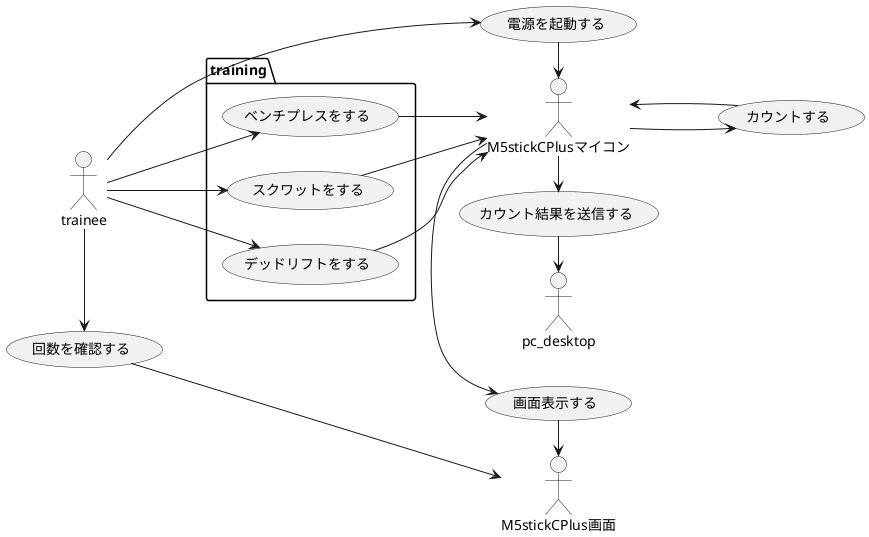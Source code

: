 @startuml
left to right direction
' actor
actor trainee
actor M5stickCPlusマイコン
actor M5stickCPlus画面
actor pc_desktop
' usecase
package training {
    usecase UC_train1 as "ベンチプレスをする"
    usecase UC_train2 as "スクワットをする"
    usecase UC_train3 as "デッドリフトをする"
}
usecase UC2 as "カウントする"
usecase UC3 as "電源を起動する"
usecase UC4 as "画面表示する"
usecase UC5 as "カウント結果を送信する"
usecase UC6 as "回数を確認する"

trainee --> UC_train1
trainee --> UC_train2
trainee --> UC_train3
UC_train1 --> M5stickCPlusマイコン
UC_train2 --> M5stickCPlusマイコン
UC_train3 --> M5stickCPlusマイコン
M5stickCPlusマイコン --> UC2
UC2 --> M5stickCPlusマイコン
trainee -> UC3
UC3 -> M5stickCPlusマイコン
M5stickCPlusマイコン -> UC4
UC4 -> M5stickCPlus画面
M5stickCPlusマイコン -> UC5
UC5 -> pc_desktop
trainee -> UC6
UC6 -> M5stickCPlus画面
@enduml